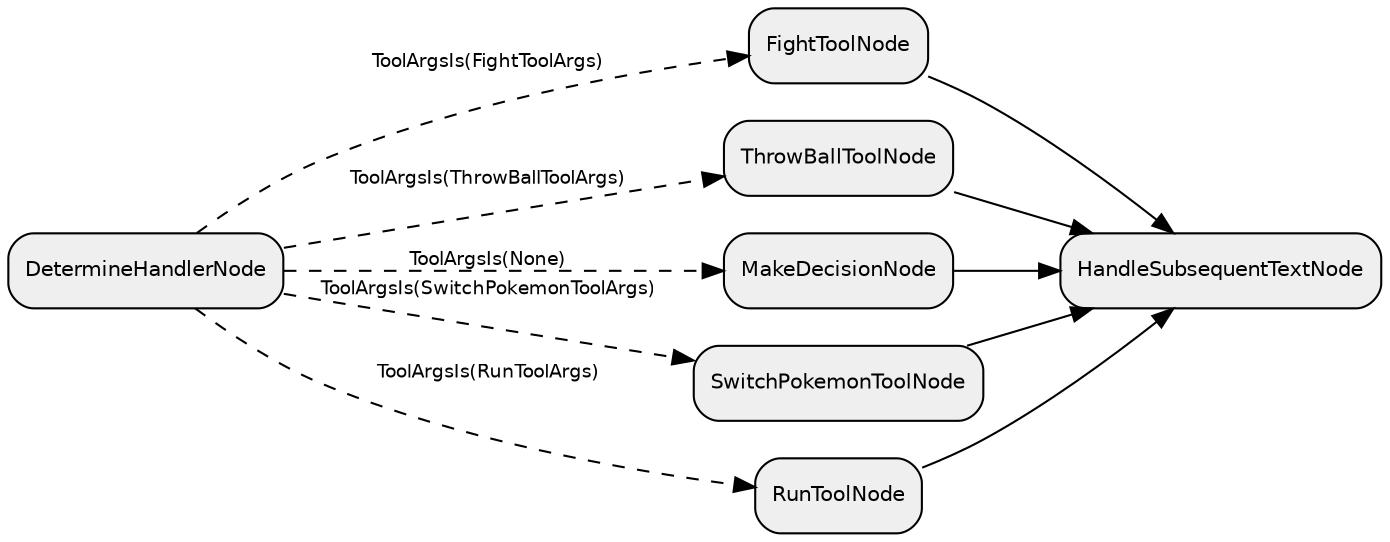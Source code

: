 digraph "subflow_0fgtog1K9j5yWbqpK86Ji" {
  rankdir=LR;
  compound=true;
  node [shape=box, style="rounded,filled", fillcolor="#EFEFEF", fontname="Helvetica", fontsize=10];
  edge [fontname="Helvetica", fontsize=9];
  E8OQQh6EJNgXve6XPkQKF [label="FightToolNode"];
  p5YxPxz1U9wg21xcqAmZl [label="ThrowBallToolNode"];
  V8Pw98JXuPO1VXLhWbUaR [label="MakeDecisionNode"];
  t87nx93cDTQNbJSjCh7Y4 [label="SwitchPokemonToolNode"];
  XUTGJZI4npaIGr4x0Q6ib [label="DetermineHandlerNode"];
  SJjbK2otrpNR02lRYg2Hz [label="RunToolNode"];
  hHLWHVH44AieD4qmcf9f0 [label="HandleSubsequentTextNode"];
  XUTGJZI4npaIGr4x0Q6ib -> V8Pw98JXuPO1VXLhWbUaR [style="dashed", label="ToolArgsIs(None)"];
  XUTGJZI4npaIGr4x0Q6ib -> E8OQQh6EJNgXve6XPkQKF [style="dashed", label="ToolArgsIs(FightToolArgs)"];
  XUTGJZI4npaIGr4x0Q6ib -> t87nx93cDTQNbJSjCh7Y4 [style="dashed", label="ToolArgsIs(SwitchPokemonToolArgs)"];
  XUTGJZI4npaIGr4x0Q6ib -> p5YxPxz1U9wg21xcqAmZl [style="dashed", label="ToolArgsIs(ThrowBallToolArgs)"];
  XUTGJZI4npaIGr4x0Q6ib -> SJjbK2otrpNR02lRYg2Hz [style="dashed", label="ToolArgsIs(RunToolArgs)"];
  E8OQQh6EJNgXve6XPkQKF -> hHLWHVH44AieD4qmcf9f0 [style="solid"];
  t87nx93cDTQNbJSjCh7Y4 -> hHLWHVH44AieD4qmcf9f0 [style="solid"];
  p5YxPxz1U9wg21xcqAmZl -> hHLWHVH44AieD4qmcf9f0 [style="solid"];
  SJjbK2otrpNR02lRYg2Hz -> hHLWHVH44AieD4qmcf9f0 [style="solid"];
  V8Pw98JXuPO1VXLhWbUaR -> hHLWHVH44AieD4qmcf9f0 [style="solid"];
}

